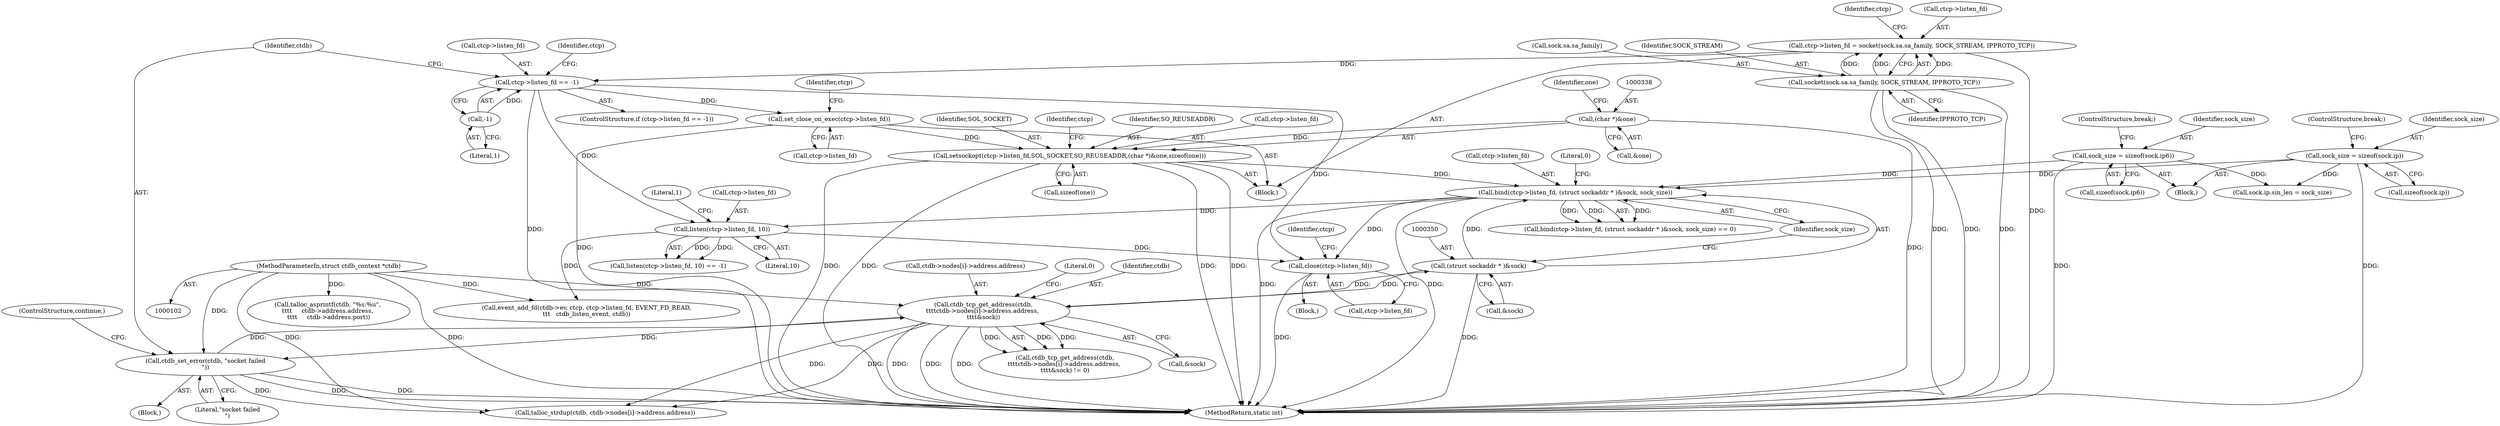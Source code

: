digraph "0_samba_b9b9f6738fba5c32e87cb9c36b358355b444fb9b@API" {
"1000487" [label="(Call,close(ctcp->listen_fd))"];
"1000456" [label="(Call,listen(ctcp->listen_fd, 10))"];
"1000345" [label="(Call,bind(ctcp->listen_fd, (struct sockaddr * )&sock, sock_size))"];
"1000331" [label="(Call,setsockopt(ctcp->listen_fd,SOL_SOCKET,SO_REUSEADDR,(char *)&one,sizeof(one)))"];
"1000327" [label="(Call,set_close_on_exec(ctcp->listen_fd))"];
"1000316" [label="(Call,ctcp->listen_fd == -1)"];
"1000303" [label="(Call,ctcp->listen_fd = socket(sock.sa.sa_family, SOCK_STREAM, IPPROTO_TCP))"];
"1000307" [label="(Call,socket(sock.sa.sa_family, SOCK_STREAM, IPPROTO_TCP))"];
"1000320" [label="(Call,-1)"];
"1000337" [label="(Call,(char *)&one)"];
"1000349" [label="(Call,(struct sockaddr * )&sock)"];
"1000223" [label="(Call,ctdb_tcp_get_address(ctdb,\n\t\t\t\tctdb->nodes[i]->address.address, \n\t\t\t\t&sock))"];
"1000323" [label="(Call,ctdb_set_error(ctdb, \"socket failed\n\"))"];
"1000103" [label="(MethodParameterIn,struct ctdb_context *ctdb)"];
"1000263" [label="(Call,sock_size = sizeof(sock.ip))"];
"1000287" [label="(Call,sock_size = sizeof(sock.ip6))"];
"1000349" [label="(Call,(struct sockaddr * )&sock)"];
"1000500" [label="(MethodReturn,static int)"];
"1000234" [label="(Call,&sock)"];
"1000321" [label="(Literal,1)"];
"1000488" [label="(Call,ctcp->listen_fd)"];
"1000467" [label="(Call,event_add_fd(ctdb->ev, ctcp, ctcp->listen_fd, EVENT_FD_READ,\n\t\t\t   ctdb_listen_event, ctdb))"];
"1000222" [label="(Call,ctdb_tcp_get_address(ctdb,\n\t\t\t\tctdb->nodes[i]->address.address, \n\t\t\t\t&sock) != 0)"];
"1000411" [label="(Call,talloc_asprintf(ctdb, \"%s:%u\", \n\t\t\t\t     ctdb->address.address, \n\t\t\t\t     ctdb->address.port))"];
"1000487" [label="(Call,close(ctcp->listen_fd))"];
"1000457" [label="(Call,ctcp->listen_fd)"];
"1000337" [label="(Call,(char *)&one)"];
"1000263" [label="(Call,sock_size = sizeof(sock.ip))"];
"1000269" [label="(ControlStructure,break;)"];
"1000331" [label="(Call,setsockopt(ctcp->listen_fd,SOL_SOCKET,SO_REUSEADDR,(char *)&one,sizeof(one)))"];
"1000323" [label="(Call,ctdb_set_error(ctdb, \"socket failed\n\"))"];
"1000326" [label="(ControlStructure,continue;)"];
"1000354" [label="(Literal,0)"];
"1000303" [label="(Call,ctcp->listen_fd = socket(sock.sa.sa_family, SOCK_STREAM, IPPROTO_TCP))"];
"1000335" [label="(Identifier,SOL_SOCKET)"];
"1000353" [label="(Identifier,sock_size)"];
"1000333" [label="(Identifier,ctcp)"];
"1000381" [label="(Call,talloc_strdup(ctdb, ctdb->nodes[i]->address.address))"];
"1000346" [label="(Call,ctcp->listen_fd)"];
"1000320" [label="(Call,-1)"];
"1000345" [label="(Call,bind(ctcp->listen_fd, (struct sockaddr * )&sock, sock_size))"];
"1000347" [label="(Identifier,ctcp)"];
"1000318" [label="(Identifier,ctcp)"];
"1000344" [label="(Call,bind(ctcp->listen_fd, (struct sockaddr * )&sock, sock_size) == 0)"];
"1000316" [label="(Call,ctcp->listen_fd == -1)"];
"1000324" [label="(Identifier,ctdb)"];
"1000289" [label="(Call,sizeof(sock.ip6))"];
"1000493" [label="(Identifier,ctcp)"];
"1000456" [label="(Call,listen(ctcp->listen_fd, 10))"];
"1000327" [label="(Call,set_close_on_exec(ctcp->listen_fd))"];
"1000315" [label="(ControlStructure,if (ctcp->listen_fd == -1))"];
"1000329" [label="(Identifier,ctcp)"];
"1000223" [label="(Call,ctdb_tcp_get_address(ctdb,\n\t\t\t\tctdb->nodes[i]->address.address, \n\t\t\t\t&sock))"];
"1000322" [label="(Block,)"];
"1000341" [label="(Call,sizeof(one))"];
"1000336" [label="(Identifier,SO_REUSEADDR)"];
"1000206" [label="(Block,)"];
"1000293" [label="(ControlStructure,break;)"];
"1000462" [label="(Literal,1)"];
"1000225" [label="(Call,ctdb->nodes[i]->address.address)"];
"1000328" [label="(Call,ctcp->listen_fd)"];
"1000287" [label="(Call,sock_size = sizeof(sock.ip6))"];
"1000236" [label="(Literal,0)"];
"1000264" [label="(Identifier,sock_size)"];
"1000104" [label="(Block,)"];
"1000308" [label="(Call,sock.sa.sa_family)"];
"1000460" [label="(Literal,10)"];
"1000325" [label="(Literal,\"socket failed\n\")"];
"1000455" [label="(Call,listen(ctcp->listen_fd, 10) == -1)"];
"1000342" [label="(Identifier,one)"];
"1000224" [label="(Identifier,ctdb)"];
"1000332" [label="(Call,ctcp->listen_fd)"];
"1000288" [label="(Identifier,sock_size)"];
"1000296" [label="(Call,sock.ip.sin_len = sock_size)"];
"1000317" [label="(Call,ctcp->listen_fd)"];
"1000307" [label="(Call,socket(sock.sa.sa_family, SOCK_STREAM, IPPROTO_TCP))"];
"1000265" [label="(Call,sizeof(sock.ip))"];
"1000339" [label="(Call,&one)"];
"1000103" [label="(MethodParameterIn,struct ctdb_context *ctdb)"];
"1000304" [label="(Call,ctcp->listen_fd)"];
"1000314" [label="(Identifier,IPPROTO_TCP)"];
"1000313" [label="(Identifier,SOCK_STREAM)"];
"1000245" [label="(Block,)"];
"1000351" [label="(Call,&sock)"];
"1000487" -> "1000104"  [label="AST: "];
"1000487" -> "1000488"  [label="CFG: "];
"1000488" -> "1000487"  [label="AST: "];
"1000493" -> "1000487"  [label="CFG: "];
"1000487" -> "1000500"  [label="DDG: "];
"1000456" -> "1000487"  [label="DDG: "];
"1000345" -> "1000487"  [label="DDG: "];
"1000316" -> "1000487"  [label="DDG: "];
"1000456" -> "1000455"  [label="AST: "];
"1000456" -> "1000460"  [label="CFG: "];
"1000457" -> "1000456"  [label="AST: "];
"1000460" -> "1000456"  [label="AST: "];
"1000462" -> "1000456"  [label="CFG: "];
"1000456" -> "1000455"  [label="DDG: "];
"1000456" -> "1000455"  [label="DDG: "];
"1000345" -> "1000456"  [label="DDG: "];
"1000316" -> "1000456"  [label="DDG: "];
"1000456" -> "1000467"  [label="DDG: "];
"1000345" -> "1000344"  [label="AST: "];
"1000345" -> "1000353"  [label="CFG: "];
"1000346" -> "1000345"  [label="AST: "];
"1000349" -> "1000345"  [label="AST: "];
"1000353" -> "1000345"  [label="AST: "];
"1000354" -> "1000345"  [label="CFG: "];
"1000345" -> "1000500"  [label="DDG: "];
"1000345" -> "1000500"  [label="DDG: "];
"1000345" -> "1000344"  [label="DDG: "];
"1000345" -> "1000344"  [label="DDG: "];
"1000345" -> "1000344"  [label="DDG: "];
"1000331" -> "1000345"  [label="DDG: "];
"1000349" -> "1000345"  [label="DDG: "];
"1000263" -> "1000345"  [label="DDG: "];
"1000287" -> "1000345"  [label="DDG: "];
"1000331" -> "1000206"  [label="AST: "];
"1000331" -> "1000341"  [label="CFG: "];
"1000332" -> "1000331"  [label="AST: "];
"1000335" -> "1000331"  [label="AST: "];
"1000336" -> "1000331"  [label="AST: "];
"1000337" -> "1000331"  [label="AST: "];
"1000341" -> "1000331"  [label="AST: "];
"1000347" -> "1000331"  [label="CFG: "];
"1000331" -> "1000500"  [label="DDG: "];
"1000331" -> "1000500"  [label="DDG: "];
"1000331" -> "1000500"  [label="DDG: "];
"1000331" -> "1000500"  [label="DDG: "];
"1000327" -> "1000331"  [label="DDG: "];
"1000337" -> "1000331"  [label="DDG: "];
"1000327" -> "1000206"  [label="AST: "];
"1000327" -> "1000328"  [label="CFG: "];
"1000328" -> "1000327"  [label="AST: "];
"1000333" -> "1000327"  [label="CFG: "];
"1000327" -> "1000500"  [label="DDG: "];
"1000316" -> "1000327"  [label="DDG: "];
"1000316" -> "1000315"  [label="AST: "];
"1000316" -> "1000320"  [label="CFG: "];
"1000317" -> "1000316"  [label="AST: "];
"1000320" -> "1000316"  [label="AST: "];
"1000324" -> "1000316"  [label="CFG: "];
"1000329" -> "1000316"  [label="CFG: "];
"1000316" -> "1000500"  [label="DDG: "];
"1000303" -> "1000316"  [label="DDG: "];
"1000320" -> "1000316"  [label="DDG: "];
"1000303" -> "1000206"  [label="AST: "];
"1000303" -> "1000307"  [label="CFG: "];
"1000304" -> "1000303"  [label="AST: "];
"1000307" -> "1000303"  [label="AST: "];
"1000318" -> "1000303"  [label="CFG: "];
"1000303" -> "1000500"  [label="DDG: "];
"1000307" -> "1000303"  [label="DDG: "];
"1000307" -> "1000303"  [label="DDG: "];
"1000307" -> "1000303"  [label="DDG: "];
"1000307" -> "1000314"  [label="CFG: "];
"1000308" -> "1000307"  [label="AST: "];
"1000313" -> "1000307"  [label="AST: "];
"1000314" -> "1000307"  [label="AST: "];
"1000307" -> "1000500"  [label="DDG: "];
"1000307" -> "1000500"  [label="DDG: "];
"1000307" -> "1000500"  [label="DDG: "];
"1000320" -> "1000321"  [label="CFG: "];
"1000321" -> "1000320"  [label="AST: "];
"1000337" -> "1000339"  [label="CFG: "];
"1000338" -> "1000337"  [label="AST: "];
"1000339" -> "1000337"  [label="AST: "];
"1000342" -> "1000337"  [label="CFG: "];
"1000337" -> "1000500"  [label="DDG: "];
"1000349" -> "1000351"  [label="CFG: "];
"1000350" -> "1000349"  [label="AST: "];
"1000351" -> "1000349"  [label="AST: "];
"1000353" -> "1000349"  [label="CFG: "];
"1000349" -> "1000500"  [label="DDG: "];
"1000349" -> "1000223"  [label="DDG: "];
"1000223" -> "1000349"  [label="DDG: "];
"1000223" -> "1000222"  [label="AST: "];
"1000223" -> "1000234"  [label="CFG: "];
"1000224" -> "1000223"  [label="AST: "];
"1000225" -> "1000223"  [label="AST: "];
"1000234" -> "1000223"  [label="AST: "];
"1000236" -> "1000223"  [label="CFG: "];
"1000223" -> "1000500"  [label="DDG: "];
"1000223" -> "1000500"  [label="DDG: "];
"1000223" -> "1000500"  [label="DDG: "];
"1000223" -> "1000222"  [label="DDG: "];
"1000223" -> "1000222"  [label="DDG: "];
"1000223" -> "1000222"  [label="DDG: "];
"1000323" -> "1000223"  [label="DDG: "];
"1000103" -> "1000223"  [label="DDG: "];
"1000223" -> "1000323"  [label="DDG: "];
"1000223" -> "1000381"  [label="DDG: "];
"1000223" -> "1000381"  [label="DDG: "];
"1000323" -> "1000322"  [label="AST: "];
"1000323" -> "1000325"  [label="CFG: "];
"1000324" -> "1000323"  [label="AST: "];
"1000325" -> "1000323"  [label="AST: "];
"1000326" -> "1000323"  [label="CFG: "];
"1000323" -> "1000500"  [label="DDG: "];
"1000323" -> "1000500"  [label="DDG: "];
"1000103" -> "1000323"  [label="DDG: "];
"1000323" -> "1000381"  [label="DDG: "];
"1000103" -> "1000102"  [label="AST: "];
"1000103" -> "1000500"  [label="DDG: "];
"1000103" -> "1000381"  [label="DDG: "];
"1000103" -> "1000411"  [label="DDG: "];
"1000103" -> "1000467"  [label="DDG: "];
"1000263" -> "1000245"  [label="AST: "];
"1000263" -> "1000265"  [label="CFG: "];
"1000264" -> "1000263"  [label="AST: "];
"1000265" -> "1000263"  [label="AST: "];
"1000269" -> "1000263"  [label="CFG: "];
"1000263" -> "1000500"  [label="DDG: "];
"1000263" -> "1000296"  [label="DDG: "];
"1000287" -> "1000245"  [label="AST: "];
"1000287" -> "1000289"  [label="CFG: "];
"1000288" -> "1000287"  [label="AST: "];
"1000289" -> "1000287"  [label="AST: "];
"1000293" -> "1000287"  [label="CFG: "];
"1000287" -> "1000500"  [label="DDG: "];
"1000287" -> "1000296"  [label="DDG: "];
}
